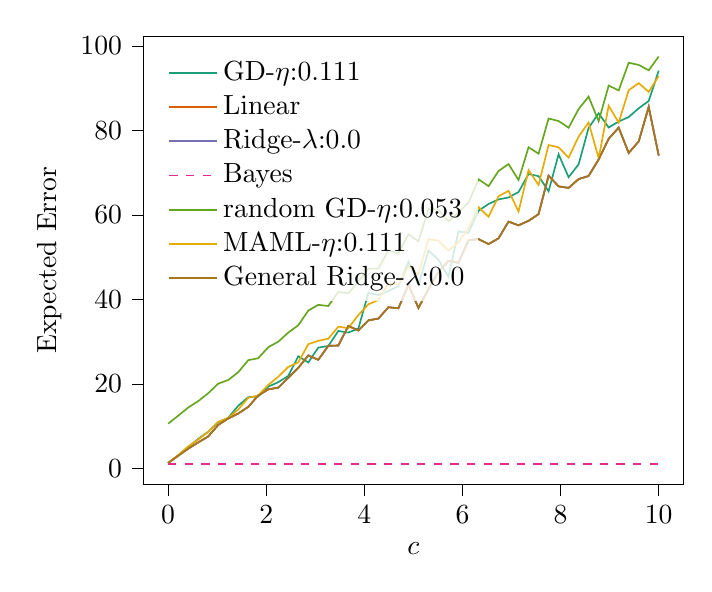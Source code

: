 % This file was created with tikzplotlib v0.10.1.
\begin{tikzpicture}

\definecolor{chocolate217952}{RGB}{217,95,2}
\definecolor{darkcyan27158119}{RGB}{27,158,119}
\definecolor{darkgoldenrod16611829}{RGB}{166,118,29}
\definecolor{darkgray176}{RGB}{176,176,176}
\definecolor{deeppink23141138}{RGB}{231,41,138}
\definecolor{lightslategray117112179}{RGB}{117,112,179}
\definecolor{olivedrab10216630}{RGB}{102,166,30}
\definecolor{orange2301712}{RGB}{230,171,2}

\begin{axis}[
legend cell align={left},
legend style={
  fill opacity=0.8,
  draw opacity=1,
  text opacity=1,
  at={(0.03,0.97)},
  anchor=north west,
  draw=none
},
tick align=outside,
tick pos=left,
x grid style={darkgray176},
xlabel={\(\displaystyle c\)},
xmin=-0.5, xmax=10.5,
xtick style={color=black},
y grid style={darkgray176},
ylabel={Expected Error},
ymin=-3.823, ymax=102.287,
ytick style={color=black}
]
\addplot [semithick, darkcyan27158119]
table {%
0 1.264
0.204 3.048
0.408 4.989
0.612 6.958
0.816 8.639
1.02 10.915
1.224 11.943
1.429 14.817
1.633 16.835
1.837 17.004
2.041 19.334
2.245 20.389
2.449 21.872
2.653 26.519
2.857 25.055
3.061 28.575
3.265 28.957
3.469 32.512
3.673 32.127
3.878 33.084
4.082 41.528
4.286 41.01
4.49 41.953
4.694 43.114
4.898 48.929
5.102 43.405
5.306 51.524
5.51 49.358
5.714 45.353
5.918 56.073
6.122 55.726
6.327 60.981
6.531 62.561
6.735 63.64
6.939 64.106
7.143 65.39
7.347 69.652
7.551 69.155
7.755 65.564
7.959 74.329
8.163 68.895
8.367 71.936
8.571 80.575
8.776 84.024
8.98 80.656
9.184 82.077
9.388 83.135
9.592 85.217
9.796 86.94
10 94.119
};
\addlegendentry{GD-$\eta$:0.111}
\addplot [semithick, chocolate217952]
table {%
0 1.244
0.204 2.966
0.408 4.633
0.612 6.123
0.816 7.53
1.02 10.26
1.224 11.797
1.429 12.964
1.633 14.536
1.837 17.233
2.041 18.69
2.245 19.09
2.449 21.42
2.653 23.776
2.857 26.721
3.061 25.691
3.265 28.997
3.469 29.065
3.673 33.699
3.878 32.629
4.082 35.024
4.286 35.436
4.49 38.121
4.694 37.884
4.898 43.409
5.102 37.968
5.306 42.355
5.51 46.482
5.714 49.09
5.918 48.642
6.122 53.977
6.327 54.253
6.531 53.075
6.735 54.444
6.939 58.388
7.143 57.51
7.347 58.583
7.551 60.163
7.755 69.252
7.959 66.737
8.163 66.366
8.367 68.447
8.571 69.197
8.776 73.114
8.98 77.993
9.184 80.643
9.388 74.636
9.592 77.363
9.796 85.545
10 74.039
};
\addlegendentry{Linear}
\addplot [semithick, lightslategray117112179]
table {%
0 1.244
0.204 2.966
0.408 4.633
0.612 6.123
0.816 7.53
1.02 10.26
1.224 11.797
1.429 12.964
1.633 14.536
1.837 17.233
2.041 18.69
2.245 19.09
2.449 21.42
2.653 23.776
2.857 26.721
3.061 25.691
3.265 28.997
3.469 29.065
3.673 33.699
3.878 32.629
4.082 35.024
4.286 35.436
4.49 38.121
4.694 37.884
4.898 43.409
5.102 37.968
5.306 42.355
5.51 46.482
5.714 49.09
5.918 48.642
6.122 53.977
6.327 54.253
6.531 53.075
6.735 54.444
6.939 58.388
7.143 57.51
7.347 58.583
7.551 60.163
7.755 69.252
7.959 66.737
8.163 66.366
8.367 68.447
8.571 69.197
8.776 73.114
8.98 77.993
9.184 80.643
9.388 74.636
9.592 77.363
9.796 85.545
10 74.039
};
\addlegendentry{Ridge-$\lambda$:0.0}
\addplot [semithick, deeppink23141138, dashed]
table {%
0 1.0
0.204 1.0
0.408 1.0
0.612 1.0
0.816 1.0
1.02 1.0
1.224 1.0
1.429 1.0
1.633 1.0
1.837 1.0
2.041 1.0
2.245 1.0
2.449 1.0
2.653 1.0
2.857 1.0
3.061 1.0
3.265 1.0
3.469 1.0
3.673 1.0
3.878 1.0
4.082 1.0
4.286 1.0
4.49 1.0
4.694 1.0
4.898 1.0
5.102 1.0
5.306 1.0
5.51 1.0
5.714 1.0
5.918 1.0
6.122 1.0
6.327 1.0
6.531 1.0
6.735 1.0
6.939 1.0
7.143 1.0
7.347 1.0
7.551 1.0
7.755 1.0
7.959 1.0
8.163 1.0
8.367 1.0
8.571 1.0
8.776 1.0
8.98 1.0
9.184 1.0
9.388 1.0
9.592 1.0
9.796 1.0
10 1.0
};
\addlegendentry{Bayes}
\addplot [semithick, olivedrab10216630]
table {%
0 10.568
0.204 12.442
0.408 14.375
0.612 15.891
0.816 17.761
1.02 20.027
1.224 20.887
1.429 22.736
1.633 25.592
1.837 26.06
2.041 28.655
2.245 29.976
2.449 32.123
2.653 33.858
2.857 37.338
3.061 38.688
3.265 38.416
3.469 41.738
3.673 41.429
3.878 44.21
4.082 47.265
4.286 47.265
4.49 51.62
4.694 50.82
4.898 55.371
5.102 53.723
5.306 61.352
5.51 61.225
5.714 58.449
5.918 60.621
6.122 62.867
6.327 68.41
6.531 66.778
6.735 70.379
6.939 72.005
7.143 68.241
7.347 75.987
7.551 74.468
7.755 82.784
7.959 82.207
8.163 80.604
8.367 85.023
8.571 87.973
8.776 82.156
8.98 90.584
9.184 89.447
9.388 95.996
9.592 95.478
9.796 94.206
10 97.463
};
\addlegendentry{random GD-$\eta$:0.053}
\addplot [semithick, orange2301712]
table {%
0 1.285
0.204 3.115
0.408 5.177
0.612 6.81
0.816 8.595
1.02 11.009
1.224 11.921
1.429 13.916
1.633 16.671
1.837 17.271
2.041 19.749
2.245 21.662
2.449 24.008
2.653 25.081
2.857 29.382
3.061 30.177
3.265 30.677
3.469 33.525
3.673 33.16
3.878 36.292
4.082 38.816
4.286 39.858
4.49 43.786
4.694 43.542
4.898 47.878
5.102 45.891
5.306 54.218
5.51 53.921
5.714 51.516
5.918 53.511
6.122 56.804
6.327 61.83
6.531 59.531
6.735 64.403
6.939 65.673
7.143 60.779
7.347 70.564
7.551 67.065
7.755 76.518
7.959 75.979
8.163 73.527
8.367 78.517
8.571 81.853
8.776 73.403
8.98 85.812
9.184 81.814
9.388 89.5
9.592 91.165
9.796 89.095
10 92.861
};
\addlegendentry{MAML-$\eta$:0.111}
\addplot [semithick, darkgoldenrod16611829]
table {%
0 1.244
0.204 2.966
0.408 4.633
0.612 6.123
0.816 7.53
1.02 10.26
1.224 11.797
1.429 12.964
1.633 14.536
1.837 17.233
2.041 18.69
2.245 19.09
2.449 21.42
2.653 23.776
2.857 26.721
3.061 25.691
3.265 28.997
3.469 29.065
3.673 33.699
3.878 32.629
4.082 35.024
4.286 35.436
4.49 38.121
4.694 37.884
4.898 43.409
5.102 37.968
5.306 42.355
5.51 46.482
5.714 49.09
5.918 48.642
6.122 53.977
6.327 54.253
6.531 53.075
6.735 54.444
6.939 58.388
7.143 57.51
7.347 58.583
7.551 60.163
7.755 69.252
7.959 66.737
8.163 66.366
8.367 68.447
8.571 69.197
8.776 73.114
8.98 77.993
9.184 80.643
9.388 74.636
9.592 77.363
9.796 85.545
10 74.039
};
\addlegendentry{General Ridge-$\lambda$:0.0}
\end{axis}

\end{tikzpicture}
